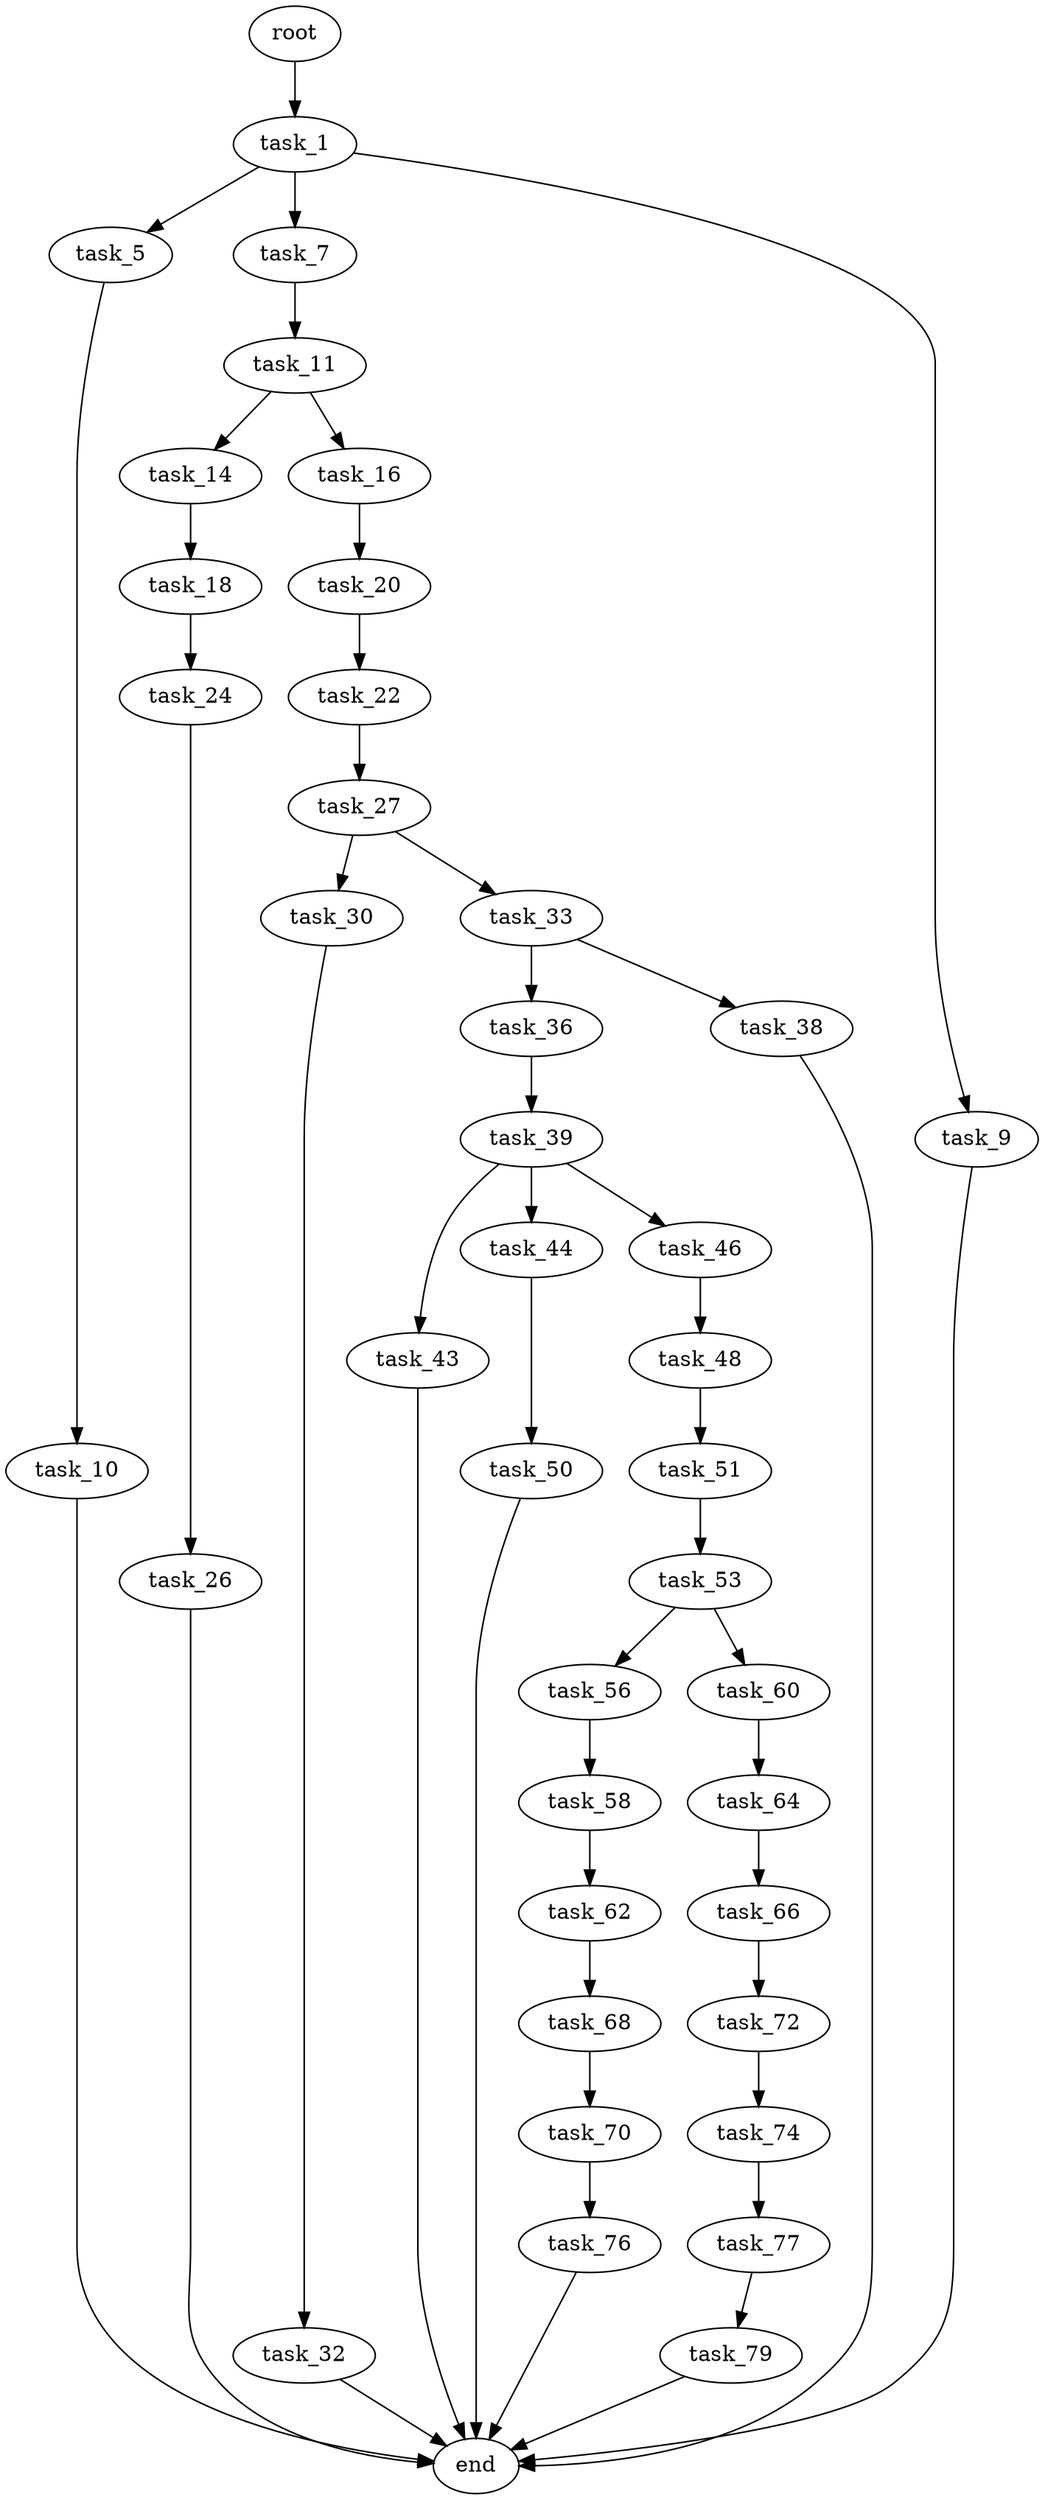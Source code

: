 digraph G {
  root [size="0.000000"];
  task_1 [size="1073741824000.000000"];
  task_5 [size="31058716021.000000"];
  task_7 [size="111194373203.000000"];
  task_9 [size="8194639896.000000"];
  task_10 [size="22893625374.000000"];
  task_11 [size="228926596642.000000"];
  end [size="0.000000"];
  task_14 [size="460754902712.000000"];
  task_16 [size="549755813888.000000"];
  task_18 [size="477078671826.000000"];
  task_20 [size="198745012944.000000"];
  task_24 [size="6719997880.000000"];
  task_22 [size="143982850520.000000"];
  task_27 [size="134217728000.000000"];
  task_26 [size="231928233984.000000"];
  task_30 [size="315733070884.000000"];
  task_33 [size="5825392746.000000"];
  task_32 [size="33326697716.000000"];
  task_36 [size="2320095068.000000"];
  task_38 [size="8702841074.000000"];
  task_39 [size="134217728000.000000"];
  task_43 [size="5526150477.000000"];
  task_44 [size="38872155590.000000"];
  task_46 [size="522375662288.000000"];
  task_50 [size="802158487180.000000"];
  task_48 [size="231928233984.000000"];
  task_51 [size="14557607761.000000"];
  task_53 [size="145106681671.000000"];
  task_56 [size="549755813888.000000"];
  task_60 [size="368293445632.000000"];
  task_58 [size="368293445632.000000"];
  task_62 [size="648806412892.000000"];
  task_64 [size="2380221727.000000"];
  task_68 [size="8912628779.000000"];
  task_66 [size="782757789696.000000"];
  task_72 [size="90296565402.000000"];
  task_70 [size="33644187434.000000"];
  task_76 [size="549755813888.000000"];
  task_74 [size="44591608256.000000"];
  task_77 [size="107299194974.000000"];
  task_79 [size="8589934592.000000"];

  root -> task_1 [size="1.000000"];
  task_1 -> task_5 [size="838860800.000000"];
  task_1 -> task_7 [size="838860800.000000"];
  task_1 -> task_9 [size="838860800.000000"];
  task_5 -> task_10 [size="33554432.000000"];
  task_7 -> task_11 [size="301989888.000000"];
  task_9 -> end [size="1.000000"];
  task_10 -> end [size="1.000000"];
  task_11 -> task_14 [size="209715200.000000"];
  task_11 -> task_16 [size="209715200.000000"];
  task_14 -> task_18 [size="536870912.000000"];
  task_16 -> task_20 [size="536870912.000000"];
  task_18 -> task_24 [size="301989888.000000"];
  task_20 -> task_22 [size="679477248.000000"];
  task_24 -> task_26 [size="134217728.000000"];
  task_22 -> task_27 [size="301989888.000000"];
  task_27 -> task_30 [size="209715200.000000"];
  task_27 -> task_33 [size="209715200.000000"];
  task_26 -> end [size="1.000000"];
  task_30 -> task_32 [size="411041792.000000"];
  task_33 -> task_36 [size="411041792.000000"];
  task_33 -> task_38 [size="411041792.000000"];
  task_32 -> end [size="1.000000"];
  task_36 -> task_39 [size="134217728.000000"];
  task_38 -> end [size="1.000000"];
  task_39 -> task_43 [size="209715200.000000"];
  task_39 -> task_44 [size="209715200.000000"];
  task_39 -> task_46 [size="209715200.000000"];
  task_43 -> end [size="1.000000"];
  task_44 -> task_50 [size="679477248.000000"];
  task_46 -> task_48 [size="411041792.000000"];
  task_50 -> end [size="1.000000"];
  task_48 -> task_51 [size="301989888.000000"];
  task_51 -> task_53 [size="411041792.000000"];
  task_53 -> task_56 [size="301989888.000000"];
  task_53 -> task_60 [size="301989888.000000"];
  task_56 -> task_58 [size="536870912.000000"];
  task_60 -> task_64 [size="411041792.000000"];
  task_58 -> task_62 [size="411041792.000000"];
  task_62 -> task_68 [size="838860800.000000"];
  task_64 -> task_66 [size="75497472.000000"];
  task_68 -> task_70 [size="679477248.000000"];
  task_66 -> task_72 [size="679477248.000000"];
  task_72 -> task_74 [size="411041792.000000"];
  task_70 -> task_76 [size="536870912.000000"];
  task_76 -> end [size="1.000000"];
  task_74 -> task_77 [size="838860800.000000"];
  task_77 -> task_79 [size="75497472.000000"];
  task_79 -> end [size="1.000000"];
}
